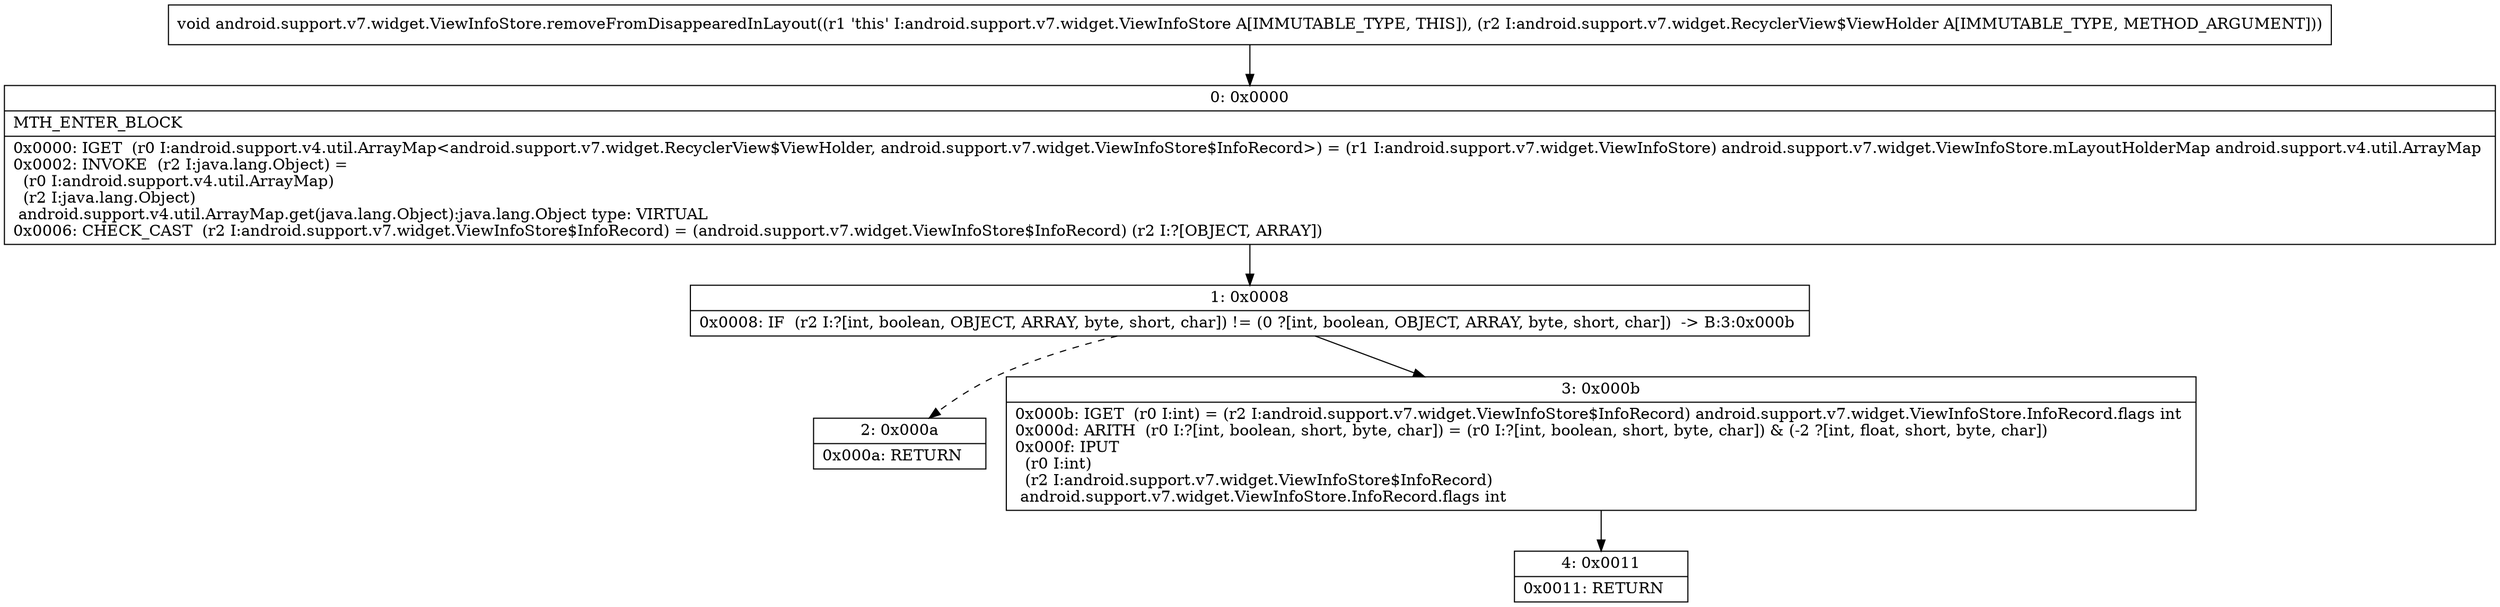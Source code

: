 digraph "CFG forandroid.support.v7.widget.ViewInfoStore.removeFromDisappearedInLayout(Landroid\/support\/v7\/widget\/RecyclerView$ViewHolder;)V" {
Node_0 [shape=record,label="{0\:\ 0x0000|MTH_ENTER_BLOCK\l|0x0000: IGET  (r0 I:android.support.v4.util.ArrayMap\<android.support.v7.widget.RecyclerView$ViewHolder, android.support.v7.widget.ViewInfoStore$InfoRecord\>) = (r1 I:android.support.v7.widget.ViewInfoStore) android.support.v7.widget.ViewInfoStore.mLayoutHolderMap android.support.v4.util.ArrayMap \l0x0002: INVOKE  (r2 I:java.lang.Object) = \l  (r0 I:android.support.v4.util.ArrayMap)\l  (r2 I:java.lang.Object)\l android.support.v4.util.ArrayMap.get(java.lang.Object):java.lang.Object type: VIRTUAL \l0x0006: CHECK_CAST  (r2 I:android.support.v7.widget.ViewInfoStore$InfoRecord) = (android.support.v7.widget.ViewInfoStore$InfoRecord) (r2 I:?[OBJECT, ARRAY]) \l}"];
Node_1 [shape=record,label="{1\:\ 0x0008|0x0008: IF  (r2 I:?[int, boolean, OBJECT, ARRAY, byte, short, char]) != (0 ?[int, boolean, OBJECT, ARRAY, byte, short, char])  \-\> B:3:0x000b \l}"];
Node_2 [shape=record,label="{2\:\ 0x000a|0x000a: RETURN   \l}"];
Node_3 [shape=record,label="{3\:\ 0x000b|0x000b: IGET  (r0 I:int) = (r2 I:android.support.v7.widget.ViewInfoStore$InfoRecord) android.support.v7.widget.ViewInfoStore.InfoRecord.flags int \l0x000d: ARITH  (r0 I:?[int, boolean, short, byte, char]) = (r0 I:?[int, boolean, short, byte, char]) & (\-2 ?[int, float, short, byte, char]) \l0x000f: IPUT  \l  (r0 I:int)\l  (r2 I:android.support.v7.widget.ViewInfoStore$InfoRecord)\l android.support.v7.widget.ViewInfoStore.InfoRecord.flags int \l}"];
Node_4 [shape=record,label="{4\:\ 0x0011|0x0011: RETURN   \l}"];
MethodNode[shape=record,label="{void android.support.v7.widget.ViewInfoStore.removeFromDisappearedInLayout((r1 'this' I:android.support.v7.widget.ViewInfoStore A[IMMUTABLE_TYPE, THIS]), (r2 I:android.support.v7.widget.RecyclerView$ViewHolder A[IMMUTABLE_TYPE, METHOD_ARGUMENT])) }"];
MethodNode -> Node_0;
Node_0 -> Node_1;
Node_1 -> Node_2[style=dashed];
Node_1 -> Node_3;
Node_3 -> Node_4;
}

